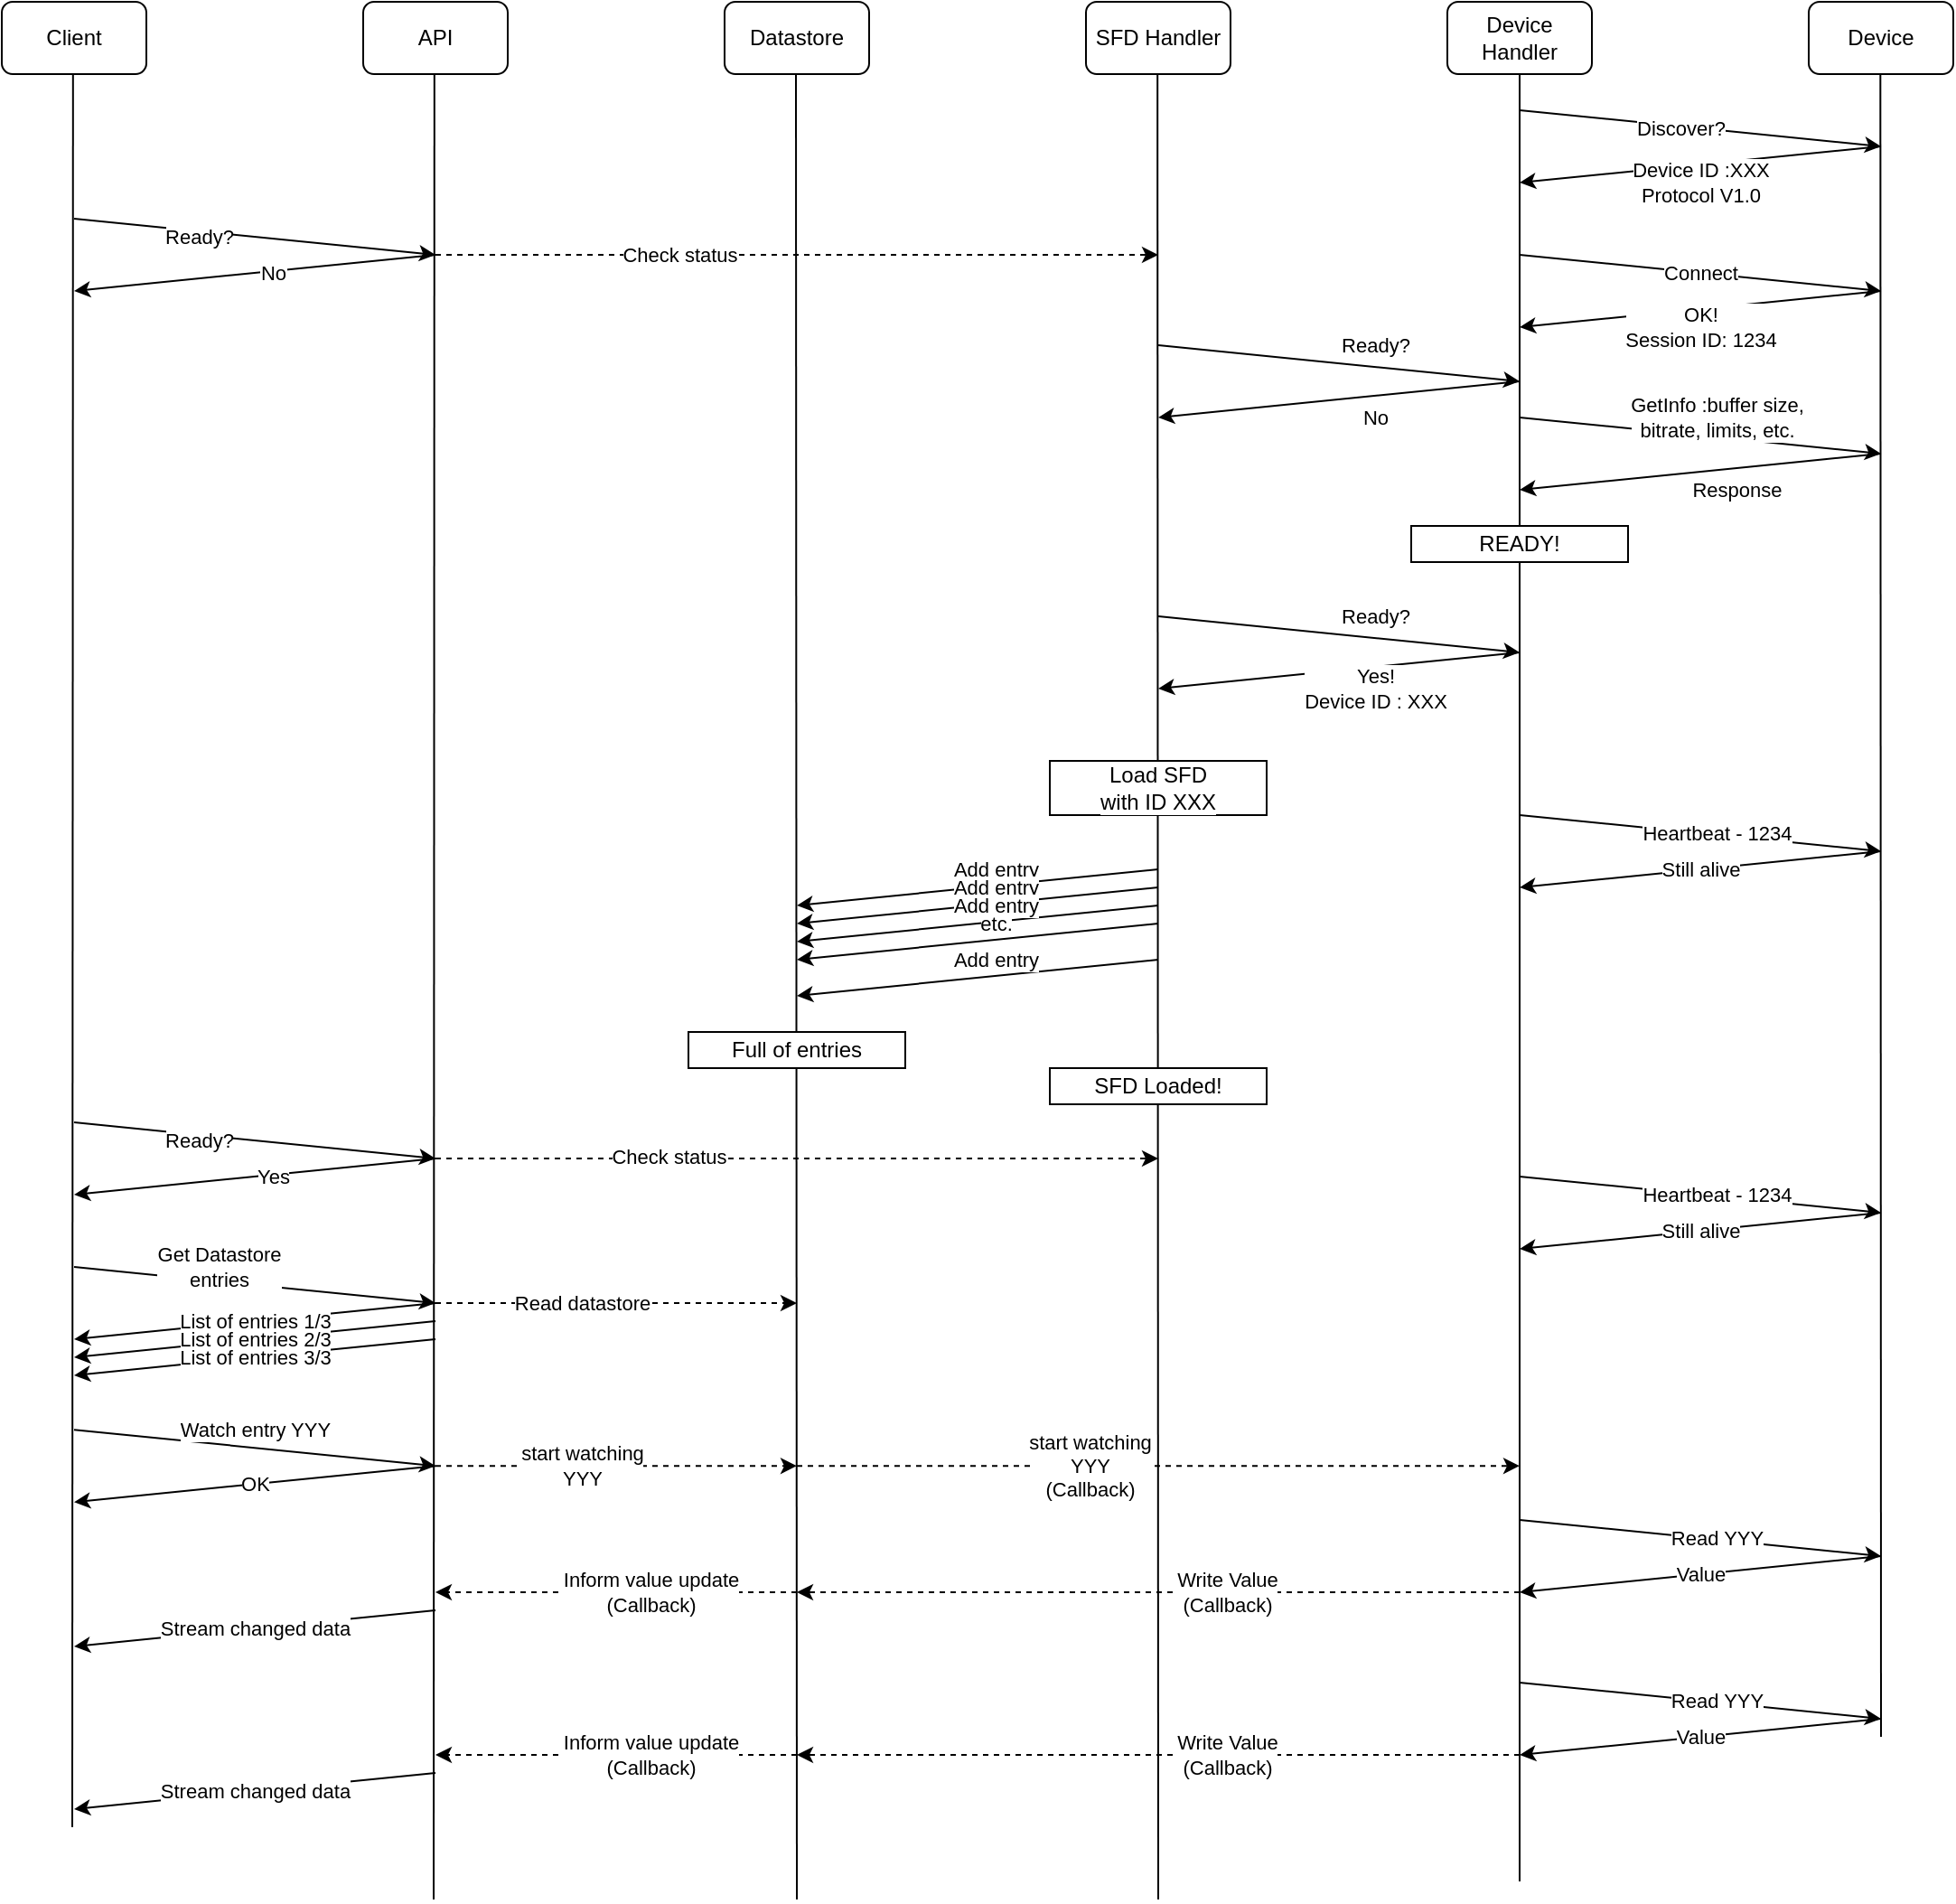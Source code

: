 <mxfile version="18.1.3" type="github">
  <diagram id="NcyuiNDXuGrM7OW-Mh3G" name="Page-1">
    <mxGraphModel dx="1663" dy="430" grid="1" gridSize="10" guides="1" tooltips="1" connect="1" arrows="1" fold="1" page="1" pageScale="1" pageWidth="850" pageHeight="1100" math="0" shadow="0">
      <root>
        <mxCell id="0" />
        <mxCell id="1" parent="0" />
        <mxCell id="9FeUbA3Nxfi4xX_OeXiS-1" value="&lt;div&gt;Device&lt;/div&gt;&lt;div&gt;Handler&lt;br&gt;&lt;/div&gt;" style="rounded=1;whiteSpace=wrap;html=1;" parent="1" vertex="1">
          <mxGeometry x="400" y="40" width="80" height="40" as="geometry" />
        </mxCell>
        <mxCell id="9FeUbA3Nxfi4xX_OeXiS-3" value="SFD Handler" style="rounded=1;whiteSpace=wrap;html=1;" parent="1" vertex="1">
          <mxGeometry x="200" y="40" width="80" height="40" as="geometry" />
        </mxCell>
        <mxCell id="9FeUbA3Nxfi4xX_OeXiS-4" value="Device" style="rounded=1;whiteSpace=wrap;html=1;" parent="1" vertex="1">
          <mxGeometry x="600" y="40" width="80" height="40" as="geometry" />
        </mxCell>
        <mxCell id="9FeUbA3Nxfi4xX_OeXiS-5" value="Datastore" style="rounded=1;whiteSpace=wrap;html=1;" parent="1" vertex="1">
          <mxGeometry y="40" width="80" height="40" as="geometry" />
        </mxCell>
        <mxCell id="9FeUbA3Nxfi4xX_OeXiS-6" value="Client" style="rounded=1;whiteSpace=wrap;html=1;" parent="1" vertex="1">
          <mxGeometry x="-400" y="40" width="80" height="40" as="geometry" />
        </mxCell>
        <mxCell id="9FeUbA3Nxfi4xX_OeXiS-7" value="API" style="rounded=1;whiteSpace=wrap;html=1;" parent="1" vertex="1">
          <mxGeometry x="-200" y="40" width="80" height="40" as="geometry" />
        </mxCell>
        <mxCell id="9FeUbA3Nxfi4xX_OeXiS-10" value="" style="endArrow=none;html=1;rounded=0;entryX=0.5;entryY=1;entryDx=0;entryDy=0;" parent="1" target="9FeUbA3Nxfi4xX_OeXiS-1" edge="1">
          <mxGeometry width="50" height="50" relative="1" as="geometry">
            <mxPoint x="440" y="1080" as="sourcePoint" />
            <mxPoint x="500" y="260" as="targetPoint" />
          </mxGeometry>
        </mxCell>
        <mxCell id="9FeUbA3Nxfi4xX_OeXiS-11" value="" style="endArrow=none;html=1;rounded=0;entryX=0.5;entryY=1;entryDx=0;entryDy=0;" parent="1" edge="1">
          <mxGeometry width="50" height="50" relative="1" as="geometry">
            <mxPoint x="640" y="1000" as="sourcePoint" />
            <mxPoint x="639.66" y="80" as="targetPoint" />
          </mxGeometry>
        </mxCell>
        <mxCell id="9FeUbA3Nxfi4xX_OeXiS-12" value="" style="endArrow=classic;html=1;rounded=0;" parent="1" edge="1">
          <mxGeometry width="50" height="50" relative="1" as="geometry">
            <mxPoint x="440" y="100" as="sourcePoint" />
            <mxPoint x="640" y="120" as="targetPoint" />
          </mxGeometry>
        </mxCell>
        <mxCell id="9FeUbA3Nxfi4xX_OeXiS-13" value="Discover?" style="edgeLabel;html=1;align=center;verticalAlign=middle;resizable=0;points=[];labelBackgroundColor=default;" parent="9FeUbA3Nxfi4xX_OeXiS-12" vertex="1" connectable="0">
          <mxGeometry x="0.072" y="1" relative="1" as="geometry">
            <mxPoint x="-18" as="offset" />
          </mxGeometry>
        </mxCell>
        <mxCell id="9FeUbA3Nxfi4xX_OeXiS-14" value="" style="endArrow=classic;html=1;rounded=0;" parent="1" edge="1">
          <mxGeometry width="50" height="50" relative="1" as="geometry">
            <mxPoint x="640" y="120" as="sourcePoint" />
            <mxPoint x="440" y="140" as="targetPoint" />
          </mxGeometry>
        </mxCell>
        <mxCell id="9FeUbA3Nxfi4xX_OeXiS-15" value="Device ID :XXX&lt;br&gt;Protocol V1.0" style="edgeLabel;html=1;align=center;verticalAlign=middle;resizable=0;points=[];labelBackgroundColor=default;" parent="9FeUbA3Nxfi4xX_OeXiS-14" vertex="1" connectable="0">
          <mxGeometry x="0.072" y="1" relative="1" as="geometry">
            <mxPoint x="7" y="8" as="offset" />
          </mxGeometry>
        </mxCell>
        <mxCell id="9FeUbA3Nxfi4xX_OeXiS-17" value="" style="endArrow=classic;html=1;rounded=0;" parent="1" edge="1">
          <mxGeometry width="50" height="50" relative="1" as="geometry">
            <mxPoint x="440" y="180" as="sourcePoint" />
            <mxPoint x="640" y="200" as="targetPoint" />
          </mxGeometry>
        </mxCell>
        <mxCell id="9FeUbA3Nxfi4xX_OeXiS-18" value="Connect" style="edgeLabel;html=1;align=center;verticalAlign=middle;resizable=0;points=[];" parent="9FeUbA3Nxfi4xX_OeXiS-17" vertex="1" connectable="0">
          <mxGeometry x="0.072" y="1" relative="1" as="geometry">
            <mxPoint x="-7" as="offset" />
          </mxGeometry>
        </mxCell>
        <mxCell id="9FeUbA3Nxfi4xX_OeXiS-19" value="" style="endArrow=classic;html=1;rounded=0;" parent="1" edge="1">
          <mxGeometry width="50" height="50" relative="1" as="geometry">
            <mxPoint x="640" y="200" as="sourcePoint" />
            <mxPoint x="440" y="220" as="targetPoint" />
          </mxGeometry>
        </mxCell>
        <mxCell id="9FeUbA3Nxfi4xX_OeXiS-20" value="&lt;div&gt;OK!&lt;/div&gt;Session ID: 1234" style="edgeLabel;html=1;align=center;verticalAlign=middle;resizable=0;points=[];labelBackgroundColor=default;" parent="9FeUbA3Nxfi4xX_OeXiS-19" vertex="1" connectable="0">
          <mxGeometry x="0.072" y="1" relative="1" as="geometry">
            <mxPoint x="7" y="8" as="offset" />
          </mxGeometry>
        </mxCell>
        <mxCell id="9FeUbA3Nxfi4xX_OeXiS-21" value="" style="endArrow=classic;html=1;rounded=0;" parent="1" edge="1">
          <mxGeometry width="50" height="50" relative="1" as="geometry">
            <mxPoint x="440" y="270" as="sourcePoint" />
            <mxPoint x="640" y="290" as="targetPoint" />
          </mxGeometry>
        </mxCell>
        <mxCell id="9FeUbA3Nxfi4xX_OeXiS-22" value="&lt;div&gt;GetInfo :buffer size, &lt;br&gt;&lt;/div&gt;&lt;div&gt;bitrate, limits, etc.&lt;/div&gt;" style="edgeLabel;html=1;align=center;verticalAlign=middle;resizable=0;points=[];" parent="9FeUbA3Nxfi4xX_OeXiS-21" vertex="1" connectable="0">
          <mxGeometry x="0.072" y="1" relative="1" as="geometry">
            <mxPoint x="2" y="-10" as="offset" />
          </mxGeometry>
        </mxCell>
        <mxCell id="9FeUbA3Nxfi4xX_OeXiS-23" value="" style="endArrow=classic;html=1;rounded=0;" parent="1" edge="1">
          <mxGeometry width="50" height="50" relative="1" as="geometry">
            <mxPoint x="640" y="290" as="sourcePoint" />
            <mxPoint x="440" y="310" as="targetPoint" />
          </mxGeometry>
        </mxCell>
        <mxCell id="9FeUbA3Nxfi4xX_OeXiS-24" value="Response" style="edgeLabel;html=1;align=center;verticalAlign=middle;resizable=0;points=[];labelBackgroundColor=default;" parent="9FeUbA3Nxfi4xX_OeXiS-23" vertex="1" connectable="0">
          <mxGeometry x="0.072" y="1" relative="1" as="geometry">
            <mxPoint x="27" y="8" as="offset" />
          </mxGeometry>
        </mxCell>
        <mxCell id="9FeUbA3Nxfi4xX_OeXiS-28" value="" style="endArrow=none;html=1;rounded=0;entryX=0.5;entryY=1;entryDx=0;entryDy=0;" parent="1" edge="1">
          <mxGeometry width="50" height="50" relative="1" as="geometry">
            <mxPoint x="240" y="1090" as="sourcePoint" />
            <mxPoint x="239.58" y="80" as="targetPoint" />
          </mxGeometry>
        </mxCell>
        <mxCell id="9FeUbA3Nxfi4xX_OeXiS-33" value="READY!" style="rounded=0;whiteSpace=wrap;html=1;labelBackgroundColor=default;" parent="1" vertex="1">
          <mxGeometry x="380" y="330" width="120" height="20" as="geometry" />
        </mxCell>
        <mxCell id="9FeUbA3Nxfi4xX_OeXiS-34" value="" style="endArrow=classic;html=1;rounded=0;" parent="1" edge="1">
          <mxGeometry width="50" height="50" relative="1" as="geometry">
            <mxPoint x="240" y="380.0" as="sourcePoint" />
            <mxPoint x="440" y="400.0" as="targetPoint" />
          </mxGeometry>
        </mxCell>
        <mxCell id="9FeUbA3Nxfi4xX_OeXiS-35" value="Ready?" style="edgeLabel;html=1;align=center;verticalAlign=middle;resizable=0;points=[];" parent="9FeUbA3Nxfi4xX_OeXiS-34" vertex="1" connectable="0">
          <mxGeometry x="0.072" y="1" relative="1" as="geometry">
            <mxPoint x="13" y="-10" as="offset" />
          </mxGeometry>
        </mxCell>
        <mxCell id="9FeUbA3Nxfi4xX_OeXiS-36" value="" style="endArrow=classic;html=1;rounded=0;" parent="1" edge="1">
          <mxGeometry width="50" height="50" relative="1" as="geometry">
            <mxPoint x="440" y="400.0" as="sourcePoint" />
            <mxPoint x="240" y="420.0" as="targetPoint" />
          </mxGeometry>
        </mxCell>
        <mxCell id="9FeUbA3Nxfi4xX_OeXiS-37" value="Yes! &lt;br&gt;Device ID : XXX" style="edgeLabel;html=1;align=center;verticalAlign=middle;resizable=0;points=[];labelBackgroundColor=default;" parent="9FeUbA3Nxfi4xX_OeXiS-36" vertex="1" connectable="0">
          <mxGeometry x="0.072" y="1" relative="1" as="geometry">
            <mxPoint x="27" y="8" as="offset" />
          </mxGeometry>
        </mxCell>
        <mxCell id="9FeUbA3Nxfi4xX_OeXiS-40" value="Load SFD &lt;br&gt;with ID XXX" style="rounded=0;whiteSpace=wrap;html=1;labelBackgroundColor=default;" parent="1" vertex="1">
          <mxGeometry x="180" y="460" width="120" height="30" as="geometry" />
        </mxCell>
        <mxCell id="9FeUbA3Nxfi4xX_OeXiS-41" value="" style="endArrow=none;html=1;rounded=0;entryX=0.5;entryY=1;entryDx=0;entryDy=0;" parent="1" edge="1">
          <mxGeometry width="50" height="50" relative="1" as="geometry">
            <mxPoint x="40" y="1090" as="sourcePoint" />
            <mxPoint x="39.5" y="80" as="targetPoint" />
          </mxGeometry>
        </mxCell>
        <mxCell id="9FeUbA3Nxfi4xX_OeXiS-42" value="" style="endArrow=classic;html=1;rounded=0;" parent="1" edge="1">
          <mxGeometry width="50" height="50" relative="1" as="geometry">
            <mxPoint x="240" y="230" as="sourcePoint" />
            <mxPoint x="440" y="250" as="targetPoint" />
          </mxGeometry>
        </mxCell>
        <mxCell id="9FeUbA3Nxfi4xX_OeXiS-43" value="Ready?" style="edgeLabel;html=1;align=center;verticalAlign=middle;resizable=0;points=[];" parent="9FeUbA3Nxfi4xX_OeXiS-42" vertex="1" connectable="0">
          <mxGeometry x="0.072" y="1" relative="1" as="geometry">
            <mxPoint x="13" y="-10" as="offset" />
          </mxGeometry>
        </mxCell>
        <mxCell id="9FeUbA3Nxfi4xX_OeXiS-44" value="" style="endArrow=classic;html=1;rounded=0;" parent="1" edge="1">
          <mxGeometry width="50" height="50" relative="1" as="geometry">
            <mxPoint x="440" y="250" as="sourcePoint" />
            <mxPoint x="240" y="270" as="targetPoint" />
          </mxGeometry>
        </mxCell>
        <mxCell id="9FeUbA3Nxfi4xX_OeXiS-45" value="No" style="edgeLabel;html=1;align=center;verticalAlign=middle;resizable=0;points=[];labelBackgroundColor=default;" parent="9FeUbA3Nxfi4xX_OeXiS-44" vertex="1" connectable="0">
          <mxGeometry x="0.072" y="1" relative="1" as="geometry">
            <mxPoint x="27" y="8" as="offset" />
          </mxGeometry>
        </mxCell>
        <mxCell id="9FeUbA3Nxfi4xX_OeXiS-51" value="" style="endArrow=classic;html=1;rounded=0;" parent="1" edge="1">
          <mxGeometry width="50" height="50" relative="1" as="geometry">
            <mxPoint x="240" y="520" as="sourcePoint" />
            <mxPoint x="40" y="540" as="targetPoint" />
          </mxGeometry>
        </mxCell>
        <mxCell id="9FeUbA3Nxfi4xX_OeXiS-52" value="Add entry" style="edgeLabel;html=1;align=center;verticalAlign=middle;resizable=0;points=[];labelBackgroundColor=default;" parent="9FeUbA3Nxfi4xX_OeXiS-51" vertex="1" connectable="0">
          <mxGeometry x="0.072" y="1" relative="1" as="geometry">
            <mxPoint x="17" y="-12" as="offset" />
          </mxGeometry>
        </mxCell>
        <mxCell id="9FeUbA3Nxfi4xX_OeXiS-53" value="" style="endArrow=classic;html=1;rounded=0;" parent="1" edge="1">
          <mxGeometry width="50" height="50" relative="1" as="geometry">
            <mxPoint x="240" y="530" as="sourcePoint" />
            <mxPoint x="40" y="550" as="targetPoint" />
          </mxGeometry>
        </mxCell>
        <mxCell id="9FeUbA3Nxfi4xX_OeXiS-54" value="Add entry" style="edgeLabel;html=1;align=center;verticalAlign=middle;resizable=0;points=[];labelBackgroundColor=default;" parent="9FeUbA3Nxfi4xX_OeXiS-53" vertex="1" connectable="0">
          <mxGeometry x="0.072" y="1" relative="1" as="geometry">
            <mxPoint x="17" y="-12" as="offset" />
          </mxGeometry>
        </mxCell>
        <mxCell id="9FeUbA3Nxfi4xX_OeXiS-55" value="" style="endArrow=classic;html=1;rounded=0;" parent="1" edge="1">
          <mxGeometry width="50" height="50" relative="1" as="geometry">
            <mxPoint x="240" y="540" as="sourcePoint" />
            <mxPoint x="40" y="560" as="targetPoint" />
          </mxGeometry>
        </mxCell>
        <mxCell id="9FeUbA3Nxfi4xX_OeXiS-56" value="Add entry" style="edgeLabel;html=1;align=center;verticalAlign=middle;resizable=0;points=[];labelBackgroundColor=default;" parent="9FeUbA3Nxfi4xX_OeXiS-55" vertex="1" connectable="0">
          <mxGeometry x="0.072" y="1" relative="1" as="geometry">
            <mxPoint x="17" y="-12" as="offset" />
          </mxGeometry>
        </mxCell>
        <mxCell id="9FeUbA3Nxfi4xX_OeXiS-57" value="" style="endArrow=classic;html=1;rounded=0;" parent="1" edge="1">
          <mxGeometry width="50" height="50" relative="1" as="geometry">
            <mxPoint x="240" y="550" as="sourcePoint" />
            <mxPoint x="40" y="570" as="targetPoint" />
          </mxGeometry>
        </mxCell>
        <mxCell id="9FeUbA3Nxfi4xX_OeXiS-58" value="etc." style="edgeLabel;html=1;align=center;verticalAlign=middle;resizable=0;points=[];labelBackgroundColor=default;" parent="9FeUbA3Nxfi4xX_OeXiS-57" vertex="1" connectable="0">
          <mxGeometry x="0.072" y="1" relative="1" as="geometry">
            <mxPoint x="17" y="-12" as="offset" />
          </mxGeometry>
        </mxCell>
        <mxCell id="9FeUbA3Nxfi4xX_OeXiS-59" value="" style="endArrow=classic;html=1;rounded=0;" parent="1" edge="1">
          <mxGeometry width="50" height="50" relative="1" as="geometry">
            <mxPoint x="240" y="570" as="sourcePoint" />
            <mxPoint x="40" y="590" as="targetPoint" />
          </mxGeometry>
        </mxCell>
        <mxCell id="9FeUbA3Nxfi4xX_OeXiS-60" value="Add entry" style="edgeLabel;html=1;align=center;verticalAlign=middle;resizable=0;points=[];labelBackgroundColor=default;" parent="9FeUbA3Nxfi4xX_OeXiS-59" vertex="1" connectable="0">
          <mxGeometry x="0.072" y="1" relative="1" as="geometry">
            <mxPoint x="17" y="-12" as="offset" />
          </mxGeometry>
        </mxCell>
        <mxCell id="9FeUbA3Nxfi4xX_OeXiS-64" value="" style="endArrow=none;html=1;rounded=0;entryX=0.5;entryY=1;entryDx=0;entryDy=0;" parent="1" edge="1">
          <mxGeometry width="50" height="50" relative="1" as="geometry">
            <mxPoint x="-361" y="1050" as="sourcePoint" />
            <mxPoint x="-360.59" y="80" as="targetPoint" />
          </mxGeometry>
        </mxCell>
        <mxCell id="9FeUbA3Nxfi4xX_OeXiS-65" value="" style="endArrow=none;html=1;rounded=0;entryX=0.5;entryY=1;entryDx=0;entryDy=0;" parent="1" edge="1">
          <mxGeometry width="50" height="50" relative="1" as="geometry">
            <mxPoint x="-161" y="1090" as="sourcePoint" />
            <mxPoint x="-160.59" y="80" as="targetPoint" />
          </mxGeometry>
        </mxCell>
        <mxCell id="9FeUbA3Nxfi4xX_OeXiS-66" value="Full of entries" style="rounded=0;whiteSpace=wrap;html=1;labelBackgroundColor=default;" parent="1" vertex="1">
          <mxGeometry x="-20" y="610" width="120" height="20" as="geometry" />
        </mxCell>
        <mxCell id="9FeUbA3Nxfi4xX_OeXiS-68" value="SFD Loaded!" style="rounded=0;whiteSpace=wrap;html=1;labelBackgroundColor=default;" parent="1" vertex="1">
          <mxGeometry x="180" y="630" width="120" height="20" as="geometry" />
        </mxCell>
        <mxCell id="9FeUbA3Nxfi4xX_OeXiS-70" value="" style="endArrow=classic;html=1;rounded=0;" parent="1" edge="1">
          <mxGeometry width="50" height="50" relative="1" as="geometry">
            <mxPoint x="440.0" y="490" as="sourcePoint" />
            <mxPoint x="640.0" y="510" as="targetPoint" />
          </mxGeometry>
        </mxCell>
        <mxCell id="9FeUbA3Nxfi4xX_OeXiS-71" value="Heartbeat - 1234" style="edgeLabel;html=1;align=center;verticalAlign=middle;resizable=0;points=[];" parent="9FeUbA3Nxfi4xX_OeXiS-70" vertex="1" connectable="0">
          <mxGeometry x="0.072" y="1" relative="1" as="geometry">
            <mxPoint x="2" as="offset" />
          </mxGeometry>
        </mxCell>
        <mxCell id="9FeUbA3Nxfi4xX_OeXiS-72" value="" style="endArrow=classic;html=1;rounded=0;" parent="1" edge="1">
          <mxGeometry width="50" height="50" relative="1" as="geometry">
            <mxPoint x="640.0" y="510" as="sourcePoint" />
            <mxPoint x="440.0" y="530" as="targetPoint" />
          </mxGeometry>
        </mxCell>
        <mxCell id="9FeUbA3Nxfi4xX_OeXiS-73" value="Still alive" style="edgeLabel;html=1;align=center;verticalAlign=middle;resizable=0;points=[];labelBackgroundColor=default;" parent="9FeUbA3Nxfi4xX_OeXiS-72" vertex="1" connectable="0">
          <mxGeometry x="0.072" y="1" relative="1" as="geometry">
            <mxPoint x="7" y="-2" as="offset" />
          </mxGeometry>
        </mxCell>
        <mxCell id="9FeUbA3Nxfi4xX_OeXiS-74" value="" style="endArrow=classic;html=1;rounded=0;" parent="1" edge="1">
          <mxGeometry width="50" height="50" relative="1" as="geometry">
            <mxPoint x="-360" y="160" as="sourcePoint" />
            <mxPoint x="-160" y="180" as="targetPoint" />
          </mxGeometry>
        </mxCell>
        <mxCell id="9FeUbA3Nxfi4xX_OeXiS-76" value="Ready?" style="edgeLabel;html=1;align=center;verticalAlign=middle;resizable=0;points=[];" parent="9FeUbA3Nxfi4xX_OeXiS-74" vertex="1" connectable="0">
          <mxGeometry x="-0.309" y="-3" relative="1" as="geometry">
            <mxPoint as="offset" />
          </mxGeometry>
        </mxCell>
        <mxCell id="9FeUbA3Nxfi4xX_OeXiS-75" value="" style="endArrow=classic;html=1;rounded=0;startArrow=none;startFill=0;dashed=1;" parent="1" edge="1">
          <mxGeometry width="50" height="50" relative="1" as="geometry">
            <mxPoint x="-160" y="180" as="sourcePoint" />
            <mxPoint x="240" y="180" as="targetPoint" />
          </mxGeometry>
        </mxCell>
        <mxCell id="9FeUbA3Nxfi4xX_OeXiS-130" value="Check status" style="edgeLabel;html=1;align=center;verticalAlign=middle;resizable=0;points=[];" parent="9FeUbA3Nxfi4xX_OeXiS-75" vertex="1" connectable="0">
          <mxGeometry x="-0.325" relative="1" as="geometry">
            <mxPoint as="offset" />
          </mxGeometry>
        </mxCell>
        <mxCell id="9FeUbA3Nxfi4xX_OeXiS-77" value="" style="endArrow=classic;html=1;rounded=0;" parent="1" edge="1">
          <mxGeometry width="50" height="50" relative="1" as="geometry">
            <mxPoint x="-160" y="180" as="sourcePoint" />
            <mxPoint x="-360" y="200" as="targetPoint" />
          </mxGeometry>
        </mxCell>
        <mxCell id="9FeUbA3Nxfi4xX_OeXiS-78" value="No" style="edgeLabel;html=1;align=center;verticalAlign=middle;resizable=0;points=[];labelBackgroundColor=default;" parent="9FeUbA3Nxfi4xX_OeXiS-77" vertex="1" connectable="0">
          <mxGeometry x="0.072" y="1" relative="1" as="geometry">
            <mxPoint x="17" y="-2" as="offset" />
          </mxGeometry>
        </mxCell>
        <mxCell id="9FeUbA3Nxfi4xX_OeXiS-79" value="" style="endArrow=classic;html=1;rounded=0;" parent="1" edge="1">
          <mxGeometry width="50" height="50" relative="1" as="geometry">
            <mxPoint x="-360" y="660" as="sourcePoint" />
            <mxPoint x="-160" y="680" as="targetPoint" />
          </mxGeometry>
        </mxCell>
        <mxCell id="9FeUbA3Nxfi4xX_OeXiS-80" value="Ready?" style="edgeLabel;html=1;align=center;verticalAlign=middle;resizable=0;points=[];" parent="9FeUbA3Nxfi4xX_OeXiS-79" vertex="1" connectable="0">
          <mxGeometry x="-0.309" y="-3" relative="1" as="geometry">
            <mxPoint as="offset" />
          </mxGeometry>
        </mxCell>
        <mxCell id="9FeUbA3Nxfi4xX_OeXiS-81" value="" style="endArrow=classic;html=1;rounded=0;startArrow=none;startFill=0;dashed=1;" parent="1" edge="1">
          <mxGeometry width="50" height="50" relative="1" as="geometry">
            <mxPoint x="-160" y="680" as="sourcePoint" />
            <mxPoint x="240" y="680" as="targetPoint" />
          </mxGeometry>
        </mxCell>
        <mxCell id="9FeUbA3Nxfi4xX_OeXiS-91" value="Check status" style="edgeLabel;html=1;align=center;verticalAlign=middle;resizable=0;points=[];" parent="9FeUbA3Nxfi4xX_OeXiS-81" vertex="1" connectable="0">
          <mxGeometry x="-0.357" y="1" relative="1" as="geometry">
            <mxPoint as="offset" />
          </mxGeometry>
        </mxCell>
        <mxCell id="9FeUbA3Nxfi4xX_OeXiS-82" value="" style="endArrow=classic;html=1;rounded=0;" parent="1" edge="1">
          <mxGeometry width="50" height="50" relative="1" as="geometry">
            <mxPoint x="-160" y="680" as="sourcePoint" />
            <mxPoint x="-360" y="700" as="targetPoint" />
          </mxGeometry>
        </mxCell>
        <mxCell id="9FeUbA3Nxfi4xX_OeXiS-83" value="Yes" style="edgeLabel;html=1;align=center;verticalAlign=middle;resizable=0;points=[];labelBackgroundColor=default;" parent="9FeUbA3Nxfi4xX_OeXiS-82" vertex="1" connectable="0">
          <mxGeometry x="0.072" y="1" relative="1" as="geometry">
            <mxPoint x="17" y="-2" as="offset" />
          </mxGeometry>
        </mxCell>
        <mxCell id="9FeUbA3Nxfi4xX_OeXiS-85" value="" style="endArrow=classic;html=1;rounded=0;" parent="1" edge="1">
          <mxGeometry width="50" height="50" relative="1" as="geometry">
            <mxPoint x="-360" y="740" as="sourcePoint" />
            <mxPoint x="-160" y="760" as="targetPoint" />
          </mxGeometry>
        </mxCell>
        <mxCell id="9FeUbA3Nxfi4xX_OeXiS-86" value="&lt;div&gt;Get Datastore &lt;br&gt;&lt;/div&gt;&lt;div&gt;entries&lt;/div&gt;" style="edgeLabel;html=1;align=center;verticalAlign=middle;resizable=0;points=[];" parent="9FeUbA3Nxfi4xX_OeXiS-85" vertex="1" connectable="0">
          <mxGeometry x="-0.309" y="-3" relative="1" as="geometry">
            <mxPoint x="11" y="-10" as="offset" />
          </mxGeometry>
        </mxCell>
        <mxCell id="9FeUbA3Nxfi4xX_OeXiS-87" value="" style="endArrow=classic;html=1;rounded=0;startArrow=none;startFill=0;dashed=1;" parent="1" edge="1">
          <mxGeometry width="50" height="50" relative="1" as="geometry">
            <mxPoint x="-160" y="760" as="sourcePoint" />
            <mxPoint x="40" y="760" as="targetPoint" />
          </mxGeometry>
        </mxCell>
        <mxCell id="9FeUbA3Nxfi4xX_OeXiS-90" value="Read datastore" style="edgeLabel;html=1;align=center;verticalAlign=middle;resizable=0;points=[];" parent="9FeUbA3Nxfi4xX_OeXiS-87" vertex="1" connectable="0">
          <mxGeometry x="-0.19" relative="1" as="geometry">
            <mxPoint as="offset" />
          </mxGeometry>
        </mxCell>
        <mxCell id="9FeUbA3Nxfi4xX_OeXiS-88" value="" style="endArrow=classic;html=1;rounded=0;" parent="1" edge="1">
          <mxGeometry width="50" height="50" relative="1" as="geometry">
            <mxPoint x="-160" y="760" as="sourcePoint" />
            <mxPoint x="-360" y="780" as="targetPoint" />
          </mxGeometry>
        </mxCell>
        <mxCell id="9FeUbA3Nxfi4xX_OeXiS-89" value="List of entries 1/3" style="edgeLabel;html=1;align=center;verticalAlign=middle;resizable=0;points=[];labelBackgroundColor=default;" parent="9FeUbA3Nxfi4xX_OeXiS-88" vertex="1" connectable="0">
          <mxGeometry x="0.072" y="1" relative="1" as="geometry">
            <mxPoint x="7" y="-2" as="offset" />
          </mxGeometry>
        </mxCell>
        <mxCell id="9FeUbA3Nxfi4xX_OeXiS-92" value="" style="endArrow=classic;html=1;rounded=0;" parent="1" edge="1">
          <mxGeometry width="50" height="50" relative="1" as="geometry">
            <mxPoint x="-360" y="830.11" as="sourcePoint" />
            <mxPoint x="-160" y="850.11" as="targetPoint" />
          </mxGeometry>
        </mxCell>
        <mxCell id="9FeUbA3Nxfi4xX_OeXiS-93" value="Watch entry YYY" style="edgeLabel;html=1;align=center;verticalAlign=middle;resizable=0;points=[];" parent="9FeUbA3Nxfi4xX_OeXiS-92" vertex="1" connectable="0">
          <mxGeometry x="-0.309" y="-3" relative="1" as="geometry">
            <mxPoint x="31" y="-10" as="offset" />
          </mxGeometry>
        </mxCell>
        <mxCell id="9FeUbA3Nxfi4xX_OeXiS-94" value="" style="endArrow=classic;html=1;rounded=0;startArrow=none;startFill=0;dashed=1;" parent="1" edge="1">
          <mxGeometry width="50" height="50" relative="1" as="geometry">
            <mxPoint x="-160" y="850.11" as="sourcePoint" />
            <mxPoint x="40" y="850.11" as="targetPoint" />
          </mxGeometry>
        </mxCell>
        <mxCell id="9FeUbA3Nxfi4xX_OeXiS-95" value="&lt;div&gt;start watching &lt;br&gt;&lt;/div&gt;&lt;div&gt;YYY&lt;/div&gt;" style="edgeLabel;html=1;align=center;verticalAlign=middle;resizable=0;points=[];" parent="9FeUbA3Nxfi4xX_OeXiS-94" vertex="1" connectable="0">
          <mxGeometry x="-0.19" relative="1" as="geometry">
            <mxPoint as="offset" />
          </mxGeometry>
        </mxCell>
        <mxCell id="9FeUbA3Nxfi4xX_OeXiS-96" value="" style="endArrow=classic;html=1;rounded=0;" parent="1" edge="1">
          <mxGeometry width="50" height="50" relative="1" as="geometry">
            <mxPoint x="-160" y="850.11" as="sourcePoint" />
            <mxPoint x="-360" y="870.11" as="targetPoint" />
          </mxGeometry>
        </mxCell>
        <mxCell id="9FeUbA3Nxfi4xX_OeXiS-97" value="OK" style="edgeLabel;html=1;align=center;verticalAlign=middle;resizable=0;points=[];labelBackgroundColor=default;" parent="9FeUbA3Nxfi4xX_OeXiS-96" vertex="1" connectable="0">
          <mxGeometry x="0.072" y="1" relative="1" as="geometry">
            <mxPoint x="7" y="-2" as="offset" />
          </mxGeometry>
        </mxCell>
        <mxCell id="9FeUbA3Nxfi4xX_OeXiS-98" value="" style="endArrow=classic;html=1;rounded=0;startArrow=none;startFill=0;dashed=1;" parent="1" edge="1">
          <mxGeometry width="50" height="50" relative="1" as="geometry">
            <mxPoint x="40" y="850.11" as="sourcePoint" />
            <mxPoint x="440" y="850.11" as="targetPoint" />
          </mxGeometry>
        </mxCell>
        <mxCell id="9FeUbA3Nxfi4xX_OeXiS-99" value="&lt;div&gt;start watching&lt;/div&gt;&lt;div&gt;YYY&lt;/div&gt;&lt;div&gt;(Callback)&lt;br&gt;&lt;/div&gt;" style="edgeLabel;html=1;align=center;verticalAlign=middle;resizable=0;points=[];" parent="9FeUbA3Nxfi4xX_OeXiS-98" vertex="1" connectable="0">
          <mxGeometry x="-0.19" relative="1" as="geometry">
            <mxPoint as="offset" />
          </mxGeometry>
        </mxCell>
        <mxCell id="9FeUbA3Nxfi4xX_OeXiS-100" value="" style="endArrow=classic;html=1;rounded=0;" parent="1" edge="1">
          <mxGeometry width="50" height="50" relative="1" as="geometry">
            <mxPoint x="440.0" y="880" as="sourcePoint" />
            <mxPoint x="640.0" y="900" as="targetPoint" />
          </mxGeometry>
        </mxCell>
        <mxCell id="9FeUbA3Nxfi4xX_OeXiS-101" value="Read YYY" style="edgeLabel;html=1;align=center;verticalAlign=middle;resizable=0;points=[];" parent="9FeUbA3Nxfi4xX_OeXiS-100" vertex="1" connectable="0">
          <mxGeometry x="0.072" y="1" relative="1" as="geometry">
            <mxPoint x="2" as="offset" />
          </mxGeometry>
        </mxCell>
        <mxCell id="9FeUbA3Nxfi4xX_OeXiS-102" value="" style="endArrow=classic;html=1;rounded=0;" parent="1" edge="1">
          <mxGeometry width="50" height="50" relative="1" as="geometry">
            <mxPoint x="640.0" y="900" as="sourcePoint" />
            <mxPoint x="440.0" y="920" as="targetPoint" />
          </mxGeometry>
        </mxCell>
        <mxCell id="9FeUbA3Nxfi4xX_OeXiS-103" value="Value" style="edgeLabel;html=1;align=center;verticalAlign=middle;resizable=0;points=[];labelBackgroundColor=default;" parent="9FeUbA3Nxfi4xX_OeXiS-102" vertex="1" connectable="0">
          <mxGeometry x="0.072" y="1" relative="1" as="geometry">
            <mxPoint x="7" y="-2" as="offset" />
          </mxGeometry>
        </mxCell>
        <mxCell id="9FeUbA3Nxfi4xX_OeXiS-104" value="" style="endArrow=classic;html=1;rounded=0;startArrow=none;startFill=0;dashed=1;" parent="1" edge="1">
          <mxGeometry width="50" height="50" relative="1" as="geometry">
            <mxPoint x="440" y="920" as="sourcePoint" />
            <mxPoint x="40" y="920" as="targetPoint" />
          </mxGeometry>
        </mxCell>
        <mxCell id="9FeUbA3Nxfi4xX_OeXiS-105" value="Write Value&lt;br&gt;(Callback)" style="edgeLabel;html=1;align=center;verticalAlign=middle;resizable=0;points=[];" parent="9FeUbA3Nxfi4xX_OeXiS-104" vertex="1" connectable="0">
          <mxGeometry x="-0.19" relative="1" as="geometry">
            <mxPoint as="offset" />
          </mxGeometry>
        </mxCell>
        <mxCell id="9FeUbA3Nxfi4xX_OeXiS-106" value="" style="endArrow=classic;html=1;rounded=0;startArrow=none;startFill=0;dashed=1;" parent="1" edge="1">
          <mxGeometry width="50" height="50" relative="1" as="geometry">
            <mxPoint x="40" y="920" as="sourcePoint" />
            <mxPoint x="-160" y="920" as="targetPoint" />
          </mxGeometry>
        </mxCell>
        <mxCell id="9FeUbA3Nxfi4xX_OeXiS-107" value="Inform value update&lt;br&gt;(Callback)" style="edgeLabel;html=1;align=center;verticalAlign=middle;resizable=0;points=[];" parent="9FeUbA3Nxfi4xX_OeXiS-106" vertex="1" connectable="0">
          <mxGeometry x="-0.19" relative="1" as="geometry">
            <mxPoint as="offset" />
          </mxGeometry>
        </mxCell>
        <mxCell id="9FeUbA3Nxfi4xX_OeXiS-108" value="" style="endArrow=classic;html=1;rounded=0;" parent="1" edge="1">
          <mxGeometry width="50" height="50" relative="1" as="geometry">
            <mxPoint x="-160" y="930.0" as="sourcePoint" />
            <mxPoint x="-360" y="950.0" as="targetPoint" />
          </mxGeometry>
        </mxCell>
        <mxCell id="9FeUbA3Nxfi4xX_OeXiS-109" value="Stream changed data" style="edgeLabel;html=1;align=center;verticalAlign=middle;resizable=0;points=[];labelBackgroundColor=default;" parent="9FeUbA3Nxfi4xX_OeXiS-108" vertex="1" connectable="0">
          <mxGeometry x="0.072" y="1" relative="1" as="geometry">
            <mxPoint x="7" y="-2" as="offset" />
          </mxGeometry>
        </mxCell>
        <mxCell id="9FeUbA3Nxfi4xX_OeXiS-114" value="" style="endArrow=classic;html=1;rounded=0;" parent="1" edge="1">
          <mxGeometry width="50" height="50" relative="1" as="geometry">
            <mxPoint x="440.0" y="970" as="sourcePoint" />
            <mxPoint x="640.0" y="990" as="targetPoint" />
          </mxGeometry>
        </mxCell>
        <mxCell id="9FeUbA3Nxfi4xX_OeXiS-115" value="Read YYY" style="edgeLabel;html=1;align=center;verticalAlign=middle;resizable=0;points=[];" parent="9FeUbA3Nxfi4xX_OeXiS-114" vertex="1" connectable="0">
          <mxGeometry x="0.072" y="1" relative="1" as="geometry">
            <mxPoint x="2" as="offset" />
          </mxGeometry>
        </mxCell>
        <mxCell id="9FeUbA3Nxfi4xX_OeXiS-116" value="" style="endArrow=classic;html=1;rounded=0;" parent="1" edge="1">
          <mxGeometry width="50" height="50" relative="1" as="geometry">
            <mxPoint x="640.0" y="990" as="sourcePoint" />
            <mxPoint x="440.0" y="1010" as="targetPoint" />
          </mxGeometry>
        </mxCell>
        <mxCell id="9FeUbA3Nxfi4xX_OeXiS-117" value="Value" style="edgeLabel;html=1;align=center;verticalAlign=middle;resizable=0;points=[];labelBackgroundColor=default;" parent="9FeUbA3Nxfi4xX_OeXiS-116" vertex="1" connectable="0">
          <mxGeometry x="0.072" y="1" relative="1" as="geometry">
            <mxPoint x="7" y="-2" as="offset" />
          </mxGeometry>
        </mxCell>
        <mxCell id="9FeUbA3Nxfi4xX_OeXiS-118" value="" style="endArrow=classic;html=1;rounded=0;startArrow=none;startFill=0;dashed=1;" parent="1" edge="1">
          <mxGeometry width="50" height="50" relative="1" as="geometry">
            <mxPoint x="440" y="1010" as="sourcePoint" />
            <mxPoint x="40" y="1010" as="targetPoint" />
          </mxGeometry>
        </mxCell>
        <mxCell id="9FeUbA3Nxfi4xX_OeXiS-119" value="Write Value&lt;br&gt;(Callback)" style="edgeLabel;html=1;align=center;verticalAlign=middle;resizable=0;points=[];" parent="9FeUbA3Nxfi4xX_OeXiS-118" vertex="1" connectable="0">
          <mxGeometry x="-0.19" relative="1" as="geometry">
            <mxPoint as="offset" />
          </mxGeometry>
        </mxCell>
        <mxCell id="9FeUbA3Nxfi4xX_OeXiS-120" value="" style="endArrow=classic;html=1;rounded=0;startArrow=none;startFill=0;dashed=1;" parent="1" edge="1">
          <mxGeometry width="50" height="50" relative="1" as="geometry">
            <mxPoint x="40" y="1010" as="sourcePoint" />
            <mxPoint x="-160" y="1010" as="targetPoint" />
          </mxGeometry>
        </mxCell>
        <mxCell id="9FeUbA3Nxfi4xX_OeXiS-121" value="Inform value update&lt;br&gt;(Callback)" style="edgeLabel;html=1;align=center;verticalAlign=middle;resizable=0;points=[];" parent="9FeUbA3Nxfi4xX_OeXiS-120" vertex="1" connectable="0">
          <mxGeometry x="-0.19" relative="1" as="geometry">
            <mxPoint as="offset" />
          </mxGeometry>
        </mxCell>
        <mxCell id="9FeUbA3Nxfi4xX_OeXiS-124" value="" style="endArrow=classic;html=1;rounded=0;" parent="1" edge="1">
          <mxGeometry width="50" height="50" relative="1" as="geometry">
            <mxPoint x="-160" y="1020" as="sourcePoint" />
            <mxPoint x="-360" y="1040" as="targetPoint" />
          </mxGeometry>
        </mxCell>
        <mxCell id="9FeUbA3Nxfi4xX_OeXiS-125" value="Stream changed data" style="edgeLabel;html=1;align=center;verticalAlign=middle;resizable=0;points=[];labelBackgroundColor=default;" parent="9FeUbA3Nxfi4xX_OeXiS-124" vertex="1" connectable="0">
          <mxGeometry x="0.072" y="1" relative="1" as="geometry">
            <mxPoint x="7" y="-2" as="offset" />
          </mxGeometry>
        </mxCell>
        <mxCell id="9FeUbA3Nxfi4xX_OeXiS-126" value="" style="endArrow=classic;html=1;rounded=0;" parent="1" edge="1">
          <mxGeometry width="50" height="50" relative="1" as="geometry">
            <mxPoint x="440.0" y="690" as="sourcePoint" />
            <mxPoint x="640.0" y="710" as="targetPoint" />
          </mxGeometry>
        </mxCell>
        <mxCell id="9FeUbA3Nxfi4xX_OeXiS-127" value="Heartbeat - 1234" style="edgeLabel;html=1;align=center;verticalAlign=middle;resizable=0;points=[];" parent="9FeUbA3Nxfi4xX_OeXiS-126" vertex="1" connectable="0">
          <mxGeometry x="0.072" y="1" relative="1" as="geometry">
            <mxPoint x="2" as="offset" />
          </mxGeometry>
        </mxCell>
        <mxCell id="9FeUbA3Nxfi4xX_OeXiS-128" value="" style="endArrow=classic;html=1;rounded=0;" parent="1" edge="1">
          <mxGeometry width="50" height="50" relative="1" as="geometry">
            <mxPoint x="640.0" y="710" as="sourcePoint" />
            <mxPoint x="440.0" y="730" as="targetPoint" />
          </mxGeometry>
        </mxCell>
        <mxCell id="9FeUbA3Nxfi4xX_OeXiS-129" value="Still alive" style="edgeLabel;html=1;align=center;verticalAlign=middle;resizable=0;points=[];labelBackgroundColor=default;" parent="9FeUbA3Nxfi4xX_OeXiS-128" vertex="1" connectable="0">
          <mxGeometry x="0.072" y="1" relative="1" as="geometry">
            <mxPoint x="7" y="-2" as="offset" />
          </mxGeometry>
        </mxCell>
        <mxCell id="-TXRTrOtJ-gAiksXv4ow-1" value="" style="endArrow=classic;html=1;rounded=0;" edge="1" parent="1">
          <mxGeometry width="50" height="50" relative="1" as="geometry">
            <mxPoint x="-160" y="770" as="sourcePoint" />
            <mxPoint x="-360" y="790" as="targetPoint" />
          </mxGeometry>
        </mxCell>
        <mxCell id="-TXRTrOtJ-gAiksXv4ow-2" value="List of entries 2/3" style="edgeLabel;html=1;align=center;verticalAlign=middle;resizable=0;points=[];labelBackgroundColor=default;" vertex="1" connectable="0" parent="-TXRTrOtJ-gAiksXv4ow-1">
          <mxGeometry x="0.072" y="1" relative="1" as="geometry">
            <mxPoint x="7" y="-2" as="offset" />
          </mxGeometry>
        </mxCell>
        <mxCell id="-TXRTrOtJ-gAiksXv4ow-3" value="" style="endArrow=classic;html=1;rounded=0;" edge="1" parent="1">
          <mxGeometry width="50" height="50" relative="1" as="geometry">
            <mxPoint x="-160" y="780" as="sourcePoint" />
            <mxPoint x="-360" y="800" as="targetPoint" />
          </mxGeometry>
        </mxCell>
        <mxCell id="-TXRTrOtJ-gAiksXv4ow-4" value="List of entries 3/3" style="edgeLabel;html=1;align=center;verticalAlign=middle;resizable=0;points=[];labelBackgroundColor=default;" vertex="1" connectable="0" parent="-TXRTrOtJ-gAiksXv4ow-3">
          <mxGeometry x="0.072" y="1" relative="1" as="geometry">
            <mxPoint x="7" y="-2" as="offset" />
          </mxGeometry>
        </mxCell>
      </root>
    </mxGraphModel>
  </diagram>
</mxfile>
